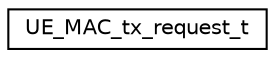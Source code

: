 digraph "Graphical Class Hierarchy"
{
 // LATEX_PDF_SIZE
  edge [fontname="Helvetica",fontsize="10",labelfontname="Helvetica",labelfontsize="10"];
  node [fontname="Helvetica",fontsize="10",shape=record];
  rankdir="LR";
  Node0 [label="UE_MAC_tx_request_t",height=0.2,width=0.4,color="black", fillcolor="white", style="filled",URL="$structUE__MAC__tx__request__t.html",tooltip=" "];
}
